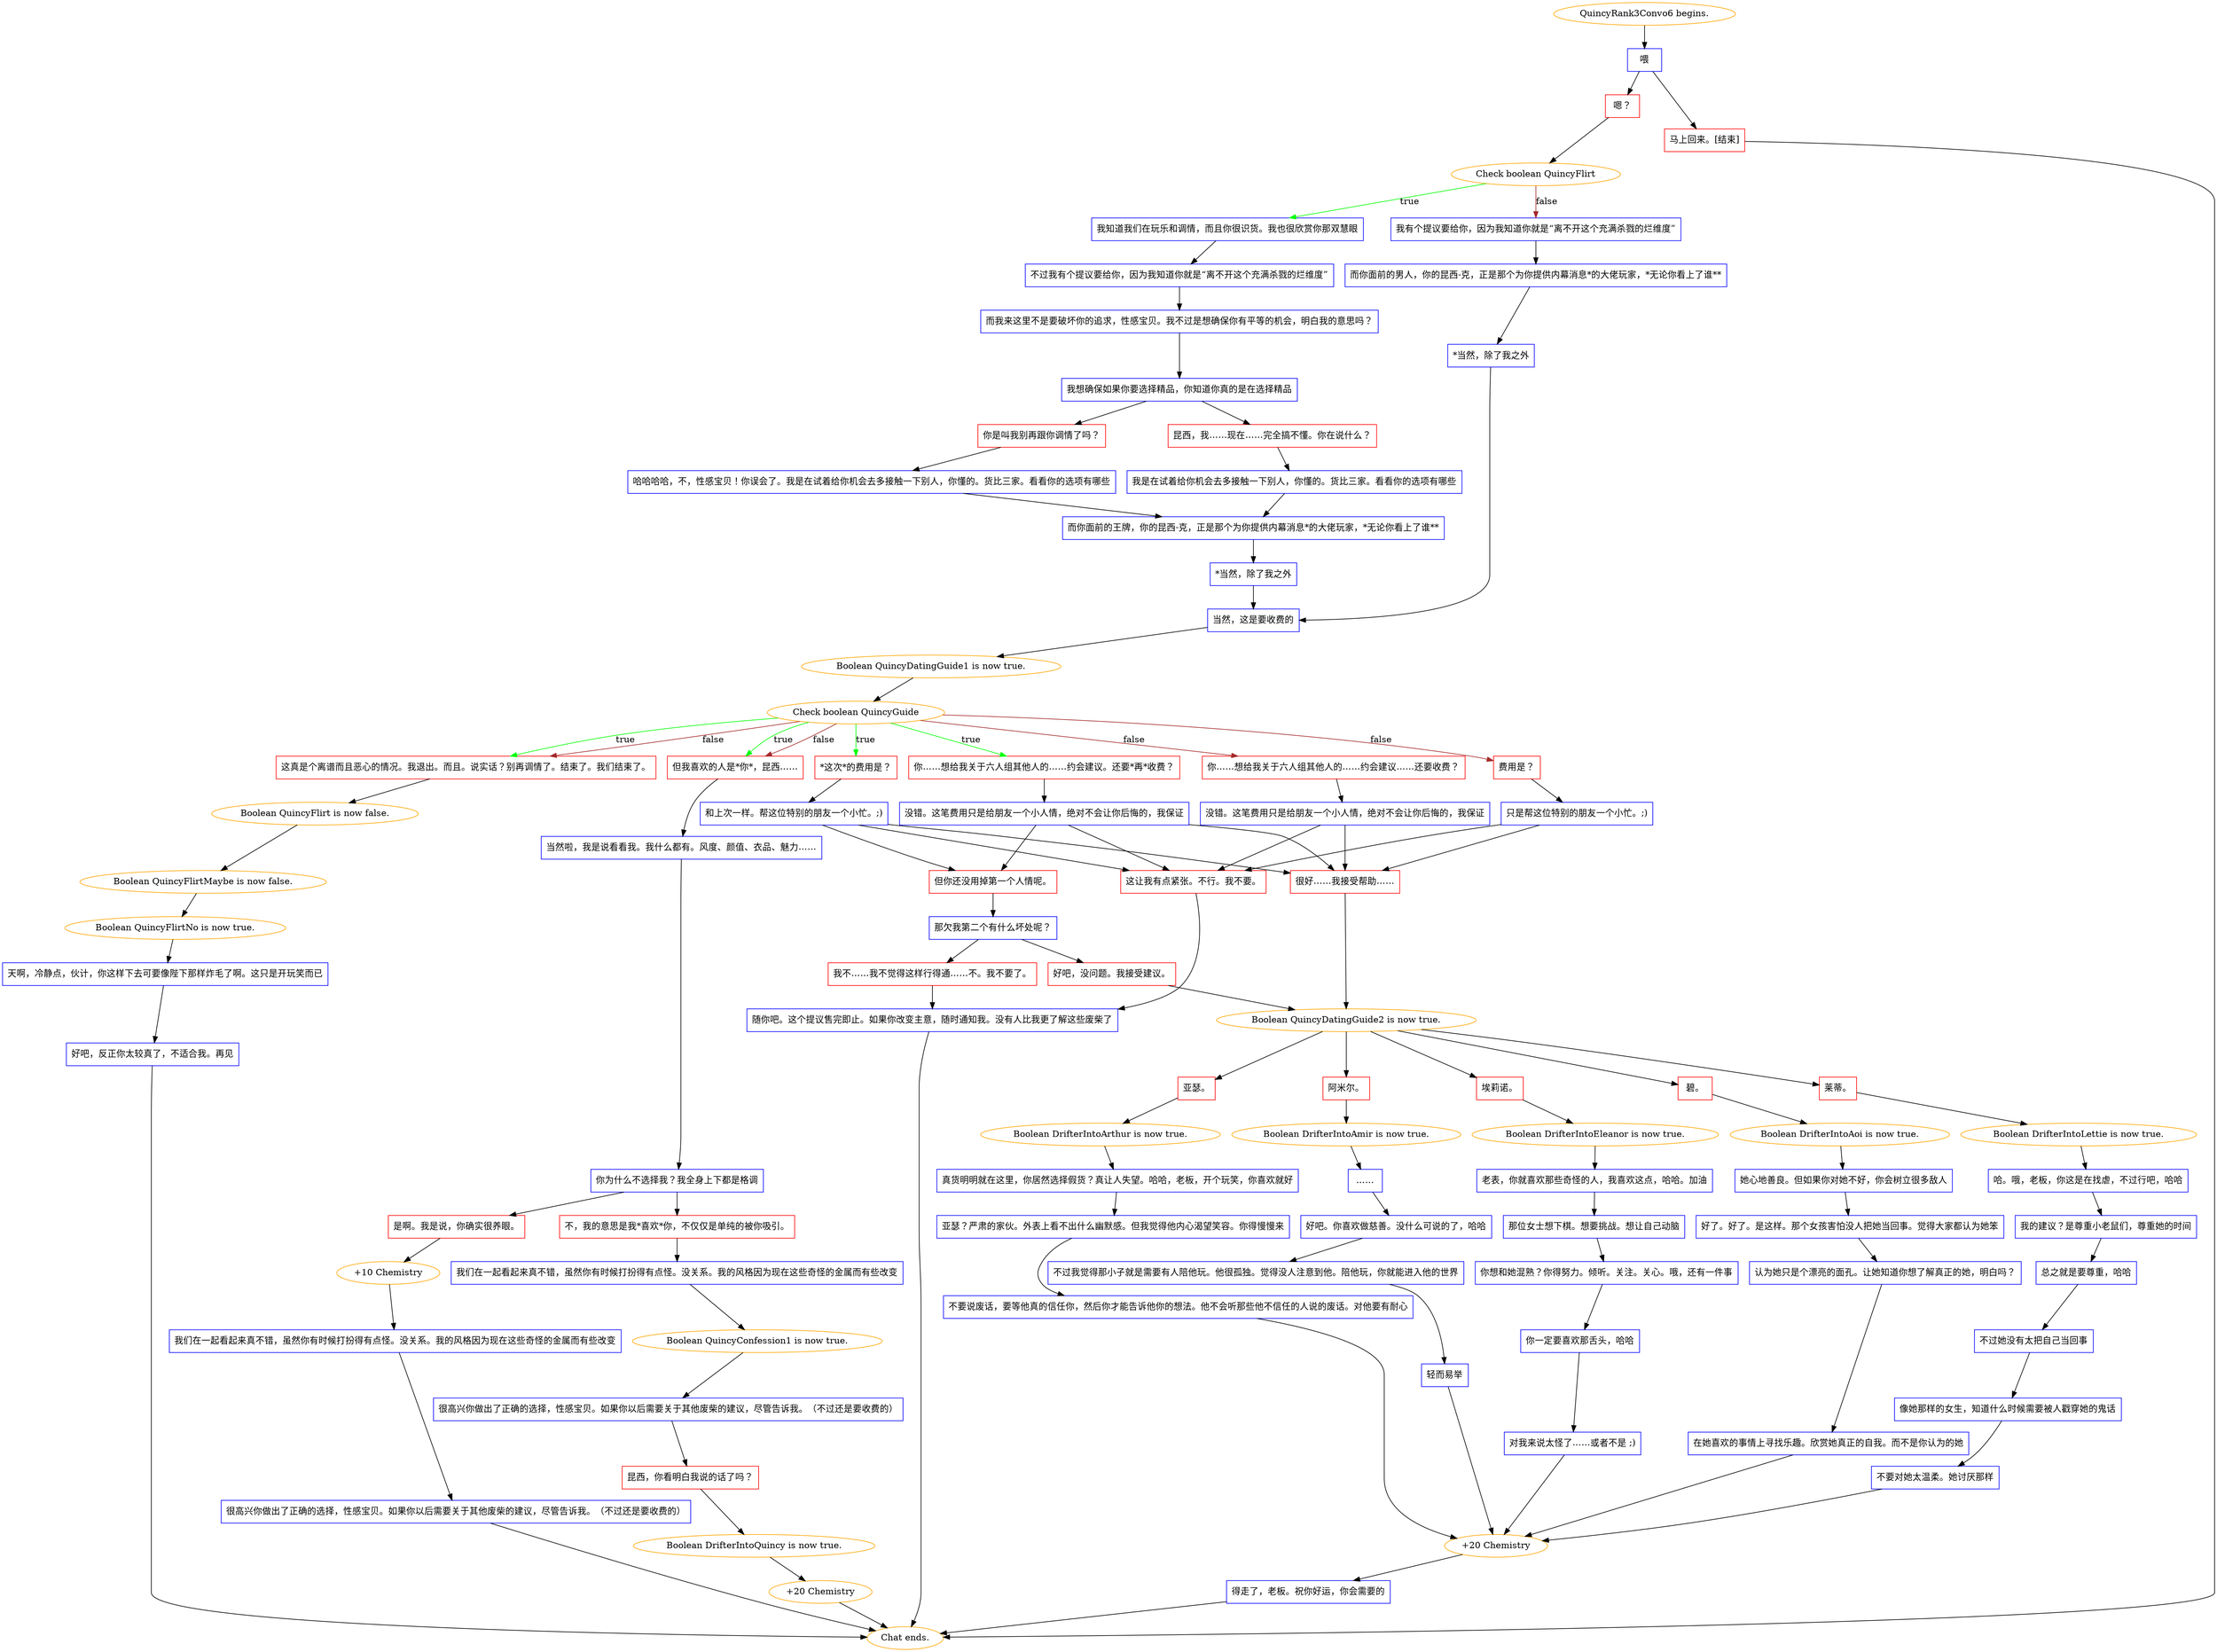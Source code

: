 digraph {
	"QuincyRank3Convo6 begins." [color=orange];
		"QuincyRank3Convo6 begins." -> j2369317000;
	j2369317000 [label="喂",shape=box,color=blue];
		j2369317000 -> j3671337249;
		j2369317000 -> j111009776;
	j3671337249 [label="嗯？",shape=box,color=red];
		j3671337249 -> j1014815872;
	j111009776 [label="马上回来。[结束]",shape=box,color=red];
		j111009776 -> "Chat ends.";
	j1014815872 [label="Check boolean QuincyFlirt",color=orange];
		j1014815872 -> j1462095782 [label=true,color=green];
		j1014815872 -> j438210638 [label=false,color=brown];
	"Chat ends." [color=orange];
	j1462095782 [label="我知道我们在玩乐和调情，而且你很识货。我也很欣赏你那双慧眼",shape=box,color=blue];
		j1462095782 -> j4084810787;
	j438210638 [label="我有个提议要给你，因为我知道你就是“离不开这个充满杀戮的烂维度”",shape=box,color=blue];
		j438210638 -> j4165808672;
	j4084810787 [label="不过我有个提议要给你，因为我知道你就是“离不开这个充满杀戮的烂维度”",shape=box,color=blue];
		j4084810787 -> j2560776743;
	j4165808672 [label="而你面前的男人，你的昆西-克，正是那个为你提供内幕消息*的大佬玩家，*无论你看上了谁**",shape=box,color=blue];
		j4165808672 -> j2359900759;
	j2560776743 [label="而我来这里不是要破坏你的追求，性感宝贝。我不过是想确保你有平等的机会，明白我的意思吗？",shape=box,color=blue];
		j2560776743 -> j4165197817;
	j2359900759 [label="*当然，除了我之外",shape=box,color=blue];
		j2359900759 -> j890377830;
	j4165197817 [label="我想确保如果你要选择精品，你知道你真的是在选择精品",shape=box,color=blue];
		j4165197817 -> j1300441743;
		j4165197817 -> j1836334956;
	j890377830 [label="当然，这是要收费的",shape=box,color=blue];
		j890377830 -> j3858156737;
	j1300441743 [label="昆西，我……现在……完全搞不懂。你在说什么？",shape=box,color=red];
		j1300441743 -> j394417215;
	j1836334956 [label="你是叫我别再跟你调情了吗？",shape=box,color=red];
		j1836334956 -> j3079970516;
	j3858156737 [label="Boolean QuincyDatingGuide1 is now true.",color=orange];
		j3858156737 -> j3595540058;
	j394417215 [label="我是在试着给你机会去多接触一下别人，你懂的。货比三家。看看你的选项有哪些",shape=box,color=blue];
		j394417215 -> j3778548291;
	j3079970516 [label="哈哈哈哈，不，性感宝贝！你误会了。我是在试着给你机会去多接触一下别人，你懂的。货比三家。看看你的选项有哪些",shape=box,color=blue];
		j3079970516 -> j3778548291;
	j3595540058 [label="Check boolean QuincyGuide",color=orange];
		j3595540058 -> j3578337414 [label=true,color=green];
		j3595540058 -> j3546984556 [label=true,color=green];
		j3595540058 -> j973665619 [label=true,color=green];
		j3595540058 -> j2605478337 [label=true,color=green];
		j3595540058 -> j1449393565 [label=false,color=brown];
		j3595540058 -> j3660070379 [label=false,color=brown];
		j3595540058 -> j973665619 [label=false,color=brown];
		j3595540058 -> j2605478337 [label=false,color=brown];
	j3778548291 [label="而你面前的王牌，你的昆西-克，正是那个为你提供内幕消息*的大佬玩家，*无论你看上了谁**",shape=box,color=blue];
		j3778548291 -> j2996995437;
	j3578337414 [label="你……想给我关于六人组其他人的……约会建议。还要*再*收费？",shape=box,color=red];
		j3578337414 -> j876191084;
	j3546984556 [label="*这次*的费用是？",shape=box,color=red];
		j3546984556 -> j966951430;
	j973665619 [label="这真是个离谱而且恶心的情况。我退出。而且。说实话？别再调情了。结束了。我们结束了。",shape=box,color=red];
		j973665619 -> j4194638223;
	j2605478337 [label="但我喜欢的人是*你*，昆西……",shape=box,color=red];
		j2605478337 -> j3926937189;
	j1449393565 [label="费用是？",shape=box,color=red];
		j1449393565 -> j1707884262;
	j3660070379 [label="你……想给我关于六人组其他人的……约会建议……还要收费？",shape=box,color=red];
		j3660070379 -> j2970258116;
	j2996995437 [label="*当然，除了我之外",shape=box,color=blue];
		j2996995437 -> j890377830;
	j876191084 [label="没错。这笔费用只是给朋友一个小人情，绝对不会让你后悔的，我保证",shape=box,color=blue];
		j876191084 -> j3243479296;
		j876191084 -> j1415495227;
		j876191084 -> j1153390932;
	j966951430 [label="和上次一样。帮这位特别的朋友一个小忙。;)",shape=box,color=blue];
		j966951430 -> j3243479296;
		j966951430 -> j1415495227;
		j966951430 -> j1153390932;
	j4194638223 [label="Boolean QuincyFlirt is now false.",color=orange];
		j4194638223 -> j4080655544;
	j3926937189 [label="当然啦，我是说看看我。我什么都有。风度、颜值、衣品、魅力……",shape=box,color=blue];
		j3926937189 -> j4068368240;
	j1707884262 [label="只是帮这位特别的朋友一个小忙。;)",shape=box,color=blue];
		j1707884262 -> j1415495227;
		j1707884262 -> j1153390932;
	j2970258116 [label="没错。这笔费用只是给朋友一个小人情，绝对不会让你后悔的，我保证",shape=box,color=blue];
		j2970258116 -> j1415495227;
		j2970258116 -> j1153390932;
	j3243479296 [label="但你还没用掉第一个人情呢。",shape=box,color=red];
		j3243479296 -> j810517448;
	j1415495227 [label="这让我有点紧张。不行。我不要。",shape=box,color=red];
		j1415495227 -> j317691788;
	j1153390932 [label="很好……我接受帮助……",shape=box,color=red];
		j1153390932 -> j3319277691;
	j4080655544 [label="Boolean QuincyFlirtMaybe is now false.",color=orange];
		j4080655544 -> j1275426577;
	j4068368240 [label="你为什么不选择我？我全身上下都是格调",shape=box,color=blue];
		j4068368240 -> j1816663505;
		j4068368240 -> j2661471689;
	j810517448 [label="那欠我第二个有什么坏处呢？",shape=box,color=blue];
		j810517448 -> j3738034631;
		j810517448 -> j1008170161;
	j317691788 [label="随你吧。这个提议售完即止。如果你改变主意，随时通知我。没有人比我更了解这些废柴了",shape=box,color=blue];
		j317691788 -> "Chat ends.";
	j3319277691 [label="Boolean QuincyDatingGuide2 is now true.",color=orange];
		j3319277691 -> j1905853598;
		j3319277691 -> j3472943599;
		j3319277691 -> j2958027916;
		j3319277691 -> j1289761346;
		j3319277691 -> j4009227468;
	j1275426577 [label="Boolean QuincyFlirtNo is now true.",color=orange];
		j1275426577 -> j1177795820;
	j1816663505 [label="不，我的意思是我*喜欢*你，不仅仅是单纯的被你吸引。",shape=box,color=red];
		j1816663505 -> j689170668;
	j2661471689 [label="是啊。我是说，你确实很养眼。",shape=box,color=red];
		j2661471689 -> j453188454;
	j3738034631 [label="我不……我不觉得这样行得通……不。我不要了。",shape=box,color=red];
		j3738034631 -> j317691788;
	j1008170161 [label="好吧，没问题。我接受建议。",shape=box,color=red];
		j1008170161 -> j3319277691;
	j1905853598 [label="莱蒂。",shape=box,color=red];
		j1905853598 -> j497503613;
	j3472943599 [label="亚瑟。",shape=box,color=red];
		j3472943599 -> j2010604438;
	j2958027916 [label="阿米尔。",shape=box,color=red];
		j2958027916 -> j2731742342;
	j1289761346 [label="埃莉诺。",shape=box,color=red];
		j1289761346 -> j4159224399;
	j4009227468 [label="碧。",shape=box,color=red];
		j4009227468 -> j3622704166;
	j1177795820 [label="天啊，冷静点，伙计，你这样下去可要像陛下那样炸毛了啊。这只是开玩笑而已",shape=box,color=blue];
		j1177795820 -> j3196333869;
	j689170668 [label="我们在一起看起来真不错，虽然你有时候打扮得有点怪。没关系。我的风格因为现在这些奇怪的金属而有些改变",shape=box,color=blue];
		j689170668 -> j3515174694;
	j453188454 [label="+10 Chemistry",color=orange];
		j453188454 -> j1699515816;
	j497503613 [label="Boolean DrifterIntoLettie is now true.",color=orange];
		j497503613 -> j1036830776;
	j2010604438 [label="Boolean DrifterIntoArthur is now true.",color=orange];
		j2010604438 -> j3480195506;
	j2731742342 [label="Boolean DrifterIntoAmir is now true.",color=orange];
		j2731742342 -> j683940259;
	j4159224399 [label="Boolean DrifterIntoEleanor is now true.",color=orange];
		j4159224399 -> j3395694288;
	j3622704166 [label="Boolean DrifterIntoAoi is now true.",color=orange];
		j3622704166 -> j2722440533;
	j3196333869 [label="好吧，反正你太较真了，不适合我。再见",shape=box,color=blue];
		j3196333869 -> "Chat ends.";
	j3515174694 [label="Boolean QuincyConfession1 is now true.",color=orange];
		j3515174694 -> j655949048;
	j1699515816 [label="我们在一起看起来真不错，虽然你有时候打扮得有点怪。没关系。我的风格因为现在这些奇怪的金属而有些改变",shape=box,color=blue];
		j1699515816 -> j2212578705;
	j1036830776 [label="哈。哦，老板，你这是在找虐，不过行吧，哈哈",shape=box,color=blue];
		j1036830776 -> j1628101976;
	j3480195506 [label="真货明明就在这里，你居然选择假货？真让人失望。哈哈，老板，开个玩笑，你喜欢就好",shape=box,color=blue];
		j3480195506 -> j1968474502;
	j683940259 [label="……",shape=box,color=blue];
		j683940259 -> j3645824478;
	j3395694288 [label="老表，你就喜欢那些奇怪的人，我喜欢这点，哈哈。加油",shape=box,color=blue];
		j3395694288 -> j3502559800;
	j2722440533 [label="她心地善良。但如果你对她不好，你会树立很多敌人",shape=box,color=blue];
		j2722440533 -> j1788515441;
	j655949048 [label="很高兴你做出了正确的选择，性感宝贝。如果你以后需要关于其他废柴的建议，尽管告诉我。（不过还是要收费的）",shape=box,color=blue];
		j655949048 -> j1484055719;
	j2212578705 [label="很高兴你做出了正确的选择，性感宝贝。如果你以后需要关于其他废柴的建议，尽管告诉我。（不过还是要收费的）",shape=box,color=blue];
		j2212578705 -> "Chat ends.";
	j1628101976 [label="我的建议？是尊重小老鼠们，尊重她的时间",shape=box,color=blue];
		j1628101976 -> j4261878721;
	j1968474502 [label="亚瑟？严肃的家伙。外表上看不出什么幽默感。但我觉得他内心渴望笑容。你得慢慢来",shape=box,color=blue];
		j1968474502 -> j3953931355;
	j3645824478 [label="好吧。你喜欢做慈善。没什么可说的了，哈哈",shape=box,color=blue];
		j3645824478 -> j3097573004;
	j3502559800 [label="那位女士想下棋。想要挑战。想让自己动脑",shape=box,color=blue];
		j3502559800 -> j3728425582;
	j1788515441 [label="好了。好了。是这样。那个女孩害怕没人把她当回事。觉得大家都认为她笨",shape=box,color=blue];
		j1788515441 -> j515654584;
	j1484055719 [label="昆西，你看明白我说的话了吗？",shape=box,color=red];
		j1484055719 -> j359041193;
	j4261878721 [label="总之就是要尊重，哈哈",shape=box,color=blue];
		j4261878721 -> j3599510733;
	j3953931355 [label="不要说废话，要等他真的信任你，然后你才能告诉他你的想法。他不会听那些他不信任的人说的废话。对他要有耐心",shape=box,color=blue];
		j3953931355 -> j1659531334;
	j3097573004 [label="不过我觉得那小子就是需要有人陪他玩。他很孤独。觉得没人注意到他。陪他玩，你就能进入他的世界",shape=box,color=blue];
		j3097573004 -> j1375881216;
	j3728425582 [label="你想和她混熟？你得努力。倾听。关注。关心。哦，还有一件事",shape=box,color=blue];
		j3728425582 -> j3219709071;
	j515654584 [label="认为她只是个漂亮的面孔。让她知道你想了解真正的她，明白吗？",shape=box,color=blue];
		j515654584 -> j371053740;
	j359041193 [label="Boolean DrifterIntoQuincy is now true.",color=orange];
		j359041193 -> j367054140;
	j3599510733 [label="不过她没有太把自己当回事",shape=box,color=blue];
		j3599510733 -> j3504307265;
	j1659531334 [label="+20 Chemistry",color=orange];
		j1659531334 -> j3095151458;
	j1375881216 [label="轻而易举",shape=box,color=blue];
		j1375881216 -> j1659531334;
	j3219709071 [label="你一定要喜欢那舌头，哈哈",shape=box,color=blue];
		j3219709071 -> j1410429381;
	j371053740 [label="在她喜欢的事情上寻找乐趣。欣赏她真正的自我。而不是你认为的她",shape=box,color=blue];
		j371053740 -> j1659531334;
	j367054140 [label="+20 Chemistry",color=orange];
		j367054140 -> "Chat ends.";
	j3504307265 [label="像她那样的女生，知道什么时候需要被人戳穿她的鬼话",shape=box,color=blue];
		j3504307265 -> j710586593;
	j3095151458 [label="得走了，老板。祝你好运，你会需要的",shape=box,color=blue];
		j3095151458 -> "Chat ends.";
	j1410429381 [label="对我来说太怪了……或者不是 ;)",shape=box,color=blue];
		j1410429381 -> j1659531334;
	j710586593 [label="不要对她太温柔。她讨厌那样",shape=box,color=blue];
		j710586593 -> j1659531334;
}